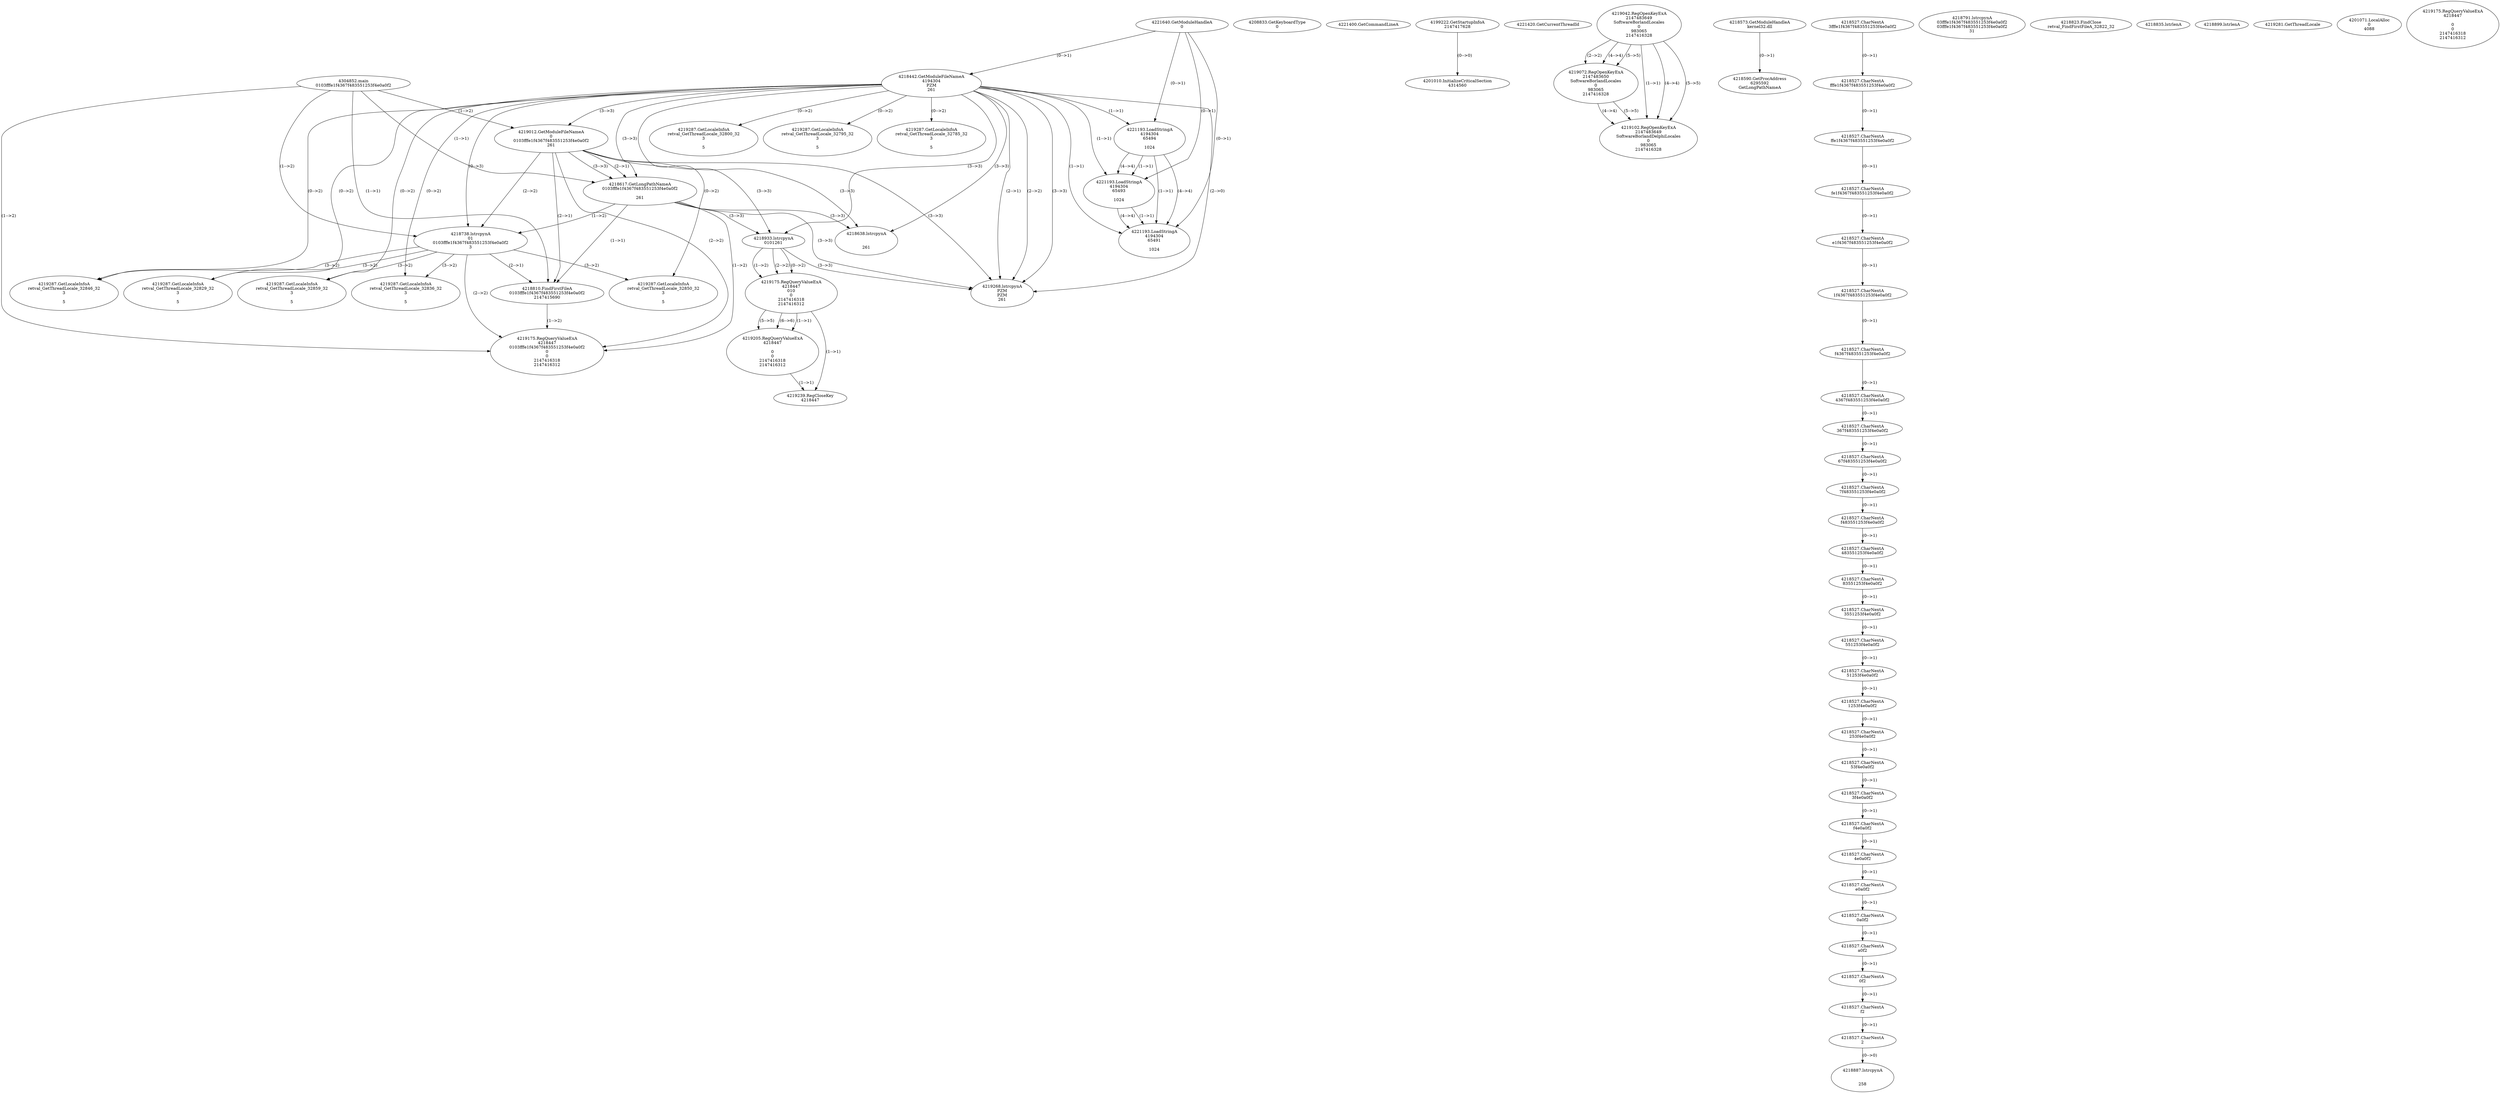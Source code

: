 // Global SCDG with merge call
digraph {
	0 [label="4304852.main
0103fffe1f4367f483551253f4e0a0f2"]
	1 [label="4221640.GetModuleHandleA
0"]
	2 [label="4208833.GetKeyboardType
0"]
	3 [label="4221400.GetCommandLineA
"]
	4 [label="4199222.GetStartupInfoA
2147417628"]
	5 [label="4221420.GetCurrentThreadId
"]
	6 [label="4218442.GetModuleFileNameA
4194304
PZM
261"]
	1 -> 6 [label="(0-->1)"]
	7 [label="4219012.GetModuleFileNameA
0
0103fffe1f4367f483551253f4e0a0f2
261"]
	0 -> 7 [label="(1-->2)"]
	6 -> 7 [label="(3-->3)"]
	8 [label="4219042.RegOpenKeyExA
2147483649
Software\Borland\Locales
0
983065
2147416328"]
	9 [label="4219072.RegOpenKeyExA
2147483650
Software\Borland\Locales
0
983065
2147416328"]
	8 -> 9 [label="(2-->2)"]
	8 -> 9 [label="(4-->4)"]
	8 -> 9 [label="(5-->5)"]
	10 [label="4218573.GetModuleHandleA
kernel32.dll"]
	11 [label="4218590.GetProcAddress
6295592
GetLongPathNameA"]
	10 -> 11 [label="(0-->1)"]
	12 [label="4218617.GetLongPathNameA
0103fffe1f4367f483551253f4e0a0f2

261"]
	0 -> 12 [label="(1-->1)"]
	7 -> 12 [label="(2-->1)"]
	6 -> 12 [label="(3-->3)"]
	7 -> 12 [label="(3-->3)"]
	13 [label="4218738.lstrcpynA
01
0103fffe1f4367f483551253f4e0a0f2
3"]
	0 -> 13 [label="(1-->2)"]
	7 -> 13 [label="(2-->2)"]
	12 -> 13 [label="(1-->2)"]
	6 -> 13 [label="(0-->3)"]
	14 [label="4218527.CharNextA
3fffe1f4367f483551253f4e0a0f2"]
	15 [label="4218527.CharNextA
fffe1f4367f483551253f4e0a0f2"]
	14 -> 15 [label="(0-->1)"]
	16 [label="4218527.CharNextA
ffe1f4367f483551253f4e0a0f2"]
	15 -> 16 [label="(0-->1)"]
	17 [label="4218527.CharNextA
fe1f4367f483551253f4e0a0f2"]
	16 -> 17 [label="(0-->1)"]
	18 [label="4218527.CharNextA
e1f4367f483551253f4e0a0f2"]
	17 -> 18 [label="(0-->1)"]
	19 [label="4218527.CharNextA
1f4367f483551253f4e0a0f2"]
	18 -> 19 [label="(0-->1)"]
	20 [label="4218527.CharNextA
f4367f483551253f4e0a0f2"]
	19 -> 20 [label="(0-->1)"]
	21 [label="4218527.CharNextA
4367f483551253f4e0a0f2"]
	20 -> 21 [label="(0-->1)"]
	22 [label="4218527.CharNextA
367f483551253f4e0a0f2"]
	21 -> 22 [label="(0-->1)"]
	23 [label="4218527.CharNextA
67f483551253f4e0a0f2"]
	22 -> 23 [label="(0-->1)"]
	24 [label="4218527.CharNextA
7f483551253f4e0a0f2"]
	23 -> 24 [label="(0-->1)"]
	25 [label="4218527.CharNextA
f483551253f4e0a0f2"]
	24 -> 25 [label="(0-->1)"]
	26 [label="4218527.CharNextA
483551253f4e0a0f2"]
	25 -> 26 [label="(0-->1)"]
	27 [label="4218527.CharNextA
83551253f4e0a0f2"]
	26 -> 27 [label="(0-->1)"]
	28 [label="4218527.CharNextA
3551253f4e0a0f2"]
	27 -> 28 [label="(0-->1)"]
	29 [label="4218527.CharNextA
551253f4e0a0f2"]
	28 -> 29 [label="(0-->1)"]
	30 [label="4218527.CharNextA
51253f4e0a0f2"]
	29 -> 30 [label="(0-->1)"]
	31 [label="4218527.CharNextA
1253f4e0a0f2"]
	30 -> 31 [label="(0-->1)"]
	32 [label="4218527.CharNextA
253f4e0a0f2"]
	31 -> 32 [label="(0-->1)"]
	33 [label="4218527.CharNextA
53f4e0a0f2"]
	32 -> 33 [label="(0-->1)"]
	34 [label="4218527.CharNextA
3f4e0a0f2"]
	33 -> 34 [label="(0-->1)"]
	35 [label="4218527.CharNextA
f4e0a0f2"]
	34 -> 35 [label="(0-->1)"]
	36 [label="4218527.CharNextA
4e0a0f2"]
	35 -> 36 [label="(0-->1)"]
	37 [label="4218527.CharNextA
e0a0f2"]
	36 -> 37 [label="(0-->1)"]
	38 [label="4218527.CharNextA
0a0f2"]
	37 -> 38 [label="(0-->1)"]
	39 [label="4218527.CharNextA
a0f2"]
	38 -> 39 [label="(0-->1)"]
	40 [label="4218527.CharNextA
0f2"]
	39 -> 40 [label="(0-->1)"]
	41 [label="4218527.CharNextA
f2"]
	40 -> 41 [label="(0-->1)"]
	42 [label="4218527.CharNextA
2"]
	41 -> 42 [label="(0-->1)"]
	43 [label="4218791.lstrcpynA
03fffe1f4367f483551253f4e0a0f2
03fffe1f4367f483551253f4e0a0f2
31"]
	44 [label="4218810.FindFirstFileA
0103fffe1f4367f483551253f4e0a0f2
2147415690"]
	0 -> 44 [label="(1-->1)"]
	7 -> 44 [label="(2-->1)"]
	12 -> 44 [label="(1-->1)"]
	13 -> 44 [label="(2-->1)"]
	45 [label="4218823.FindClose
retval_FindFirstFileA_32822_32"]
	46 [label="4218835.lstrlenA
"]
	47 [label="4218887.lstrcpynA


258"]
	42 -> 47 [label="(0-->0)"]
	48 [label="4218899.lstrlenA
"]
	49 [label="4218933.lstrcpynA
01\
01\
261"]
	6 -> 49 [label="(3-->3)"]
	7 -> 49 [label="(3-->3)"]
	12 -> 49 [label="(3-->3)"]
	50 [label="4219175.RegQueryValueExA
4218447
01\
0
0
2147416318
2147416312"]
	49 -> 50 [label="(1-->2)"]
	49 -> 50 [label="(2-->2)"]
	49 -> 50 [label="(0-->2)"]
	51 [label="4219205.RegQueryValueExA
4218447

0
0
2147416318
2147416312"]
	50 -> 51 [label="(1-->1)"]
	50 -> 51 [label="(5-->5)"]
	50 -> 51 [label="(6-->6)"]
	52 [label="4219239.RegCloseKey
4218447"]
	50 -> 52 [label="(1-->1)"]
	51 -> 52 [label="(1-->1)"]
	53 [label="4219268.lstrcpynA
PZM
PZM
261"]
	6 -> 53 [label="(2-->1)"]
	6 -> 53 [label="(2-->2)"]
	6 -> 53 [label="(3-->3)"]
	7 -> 53 [label="(3-->3)"]
	12 -> 53 [label="(3-->3)"]
	49 -> 53 [label="(3-->3)"]
	6 -> 53 [label="(2-->0)"]
	54 [label="4219281.GetThreadLocale
"]
	55 [label="4219287.GetLocaleInfoA
retval_GetThreadLocale_32846_32
3

5"]
	6 -> 55 [label="(0-->2)"]
	13 -> 55 [label="(3-->2)"]
	56 [label="4221193.LoadStringA
4194304
65494

1024"]
	1 -> 56 [label="(0-->1)"]
	6 -> 56 [label="(1-->1)"]
	57 [label="4221193.LoadStringA
4194304
65493

1024"]
	1 -> 57 [label="(0-->1)"]
	6 -> 57 [label="(1-->1)"]
	56 -> 57 [label="(1-->1)"]
	56 -> 57 [label="(4-->4)"]
	58 [label="4219175.RegQueryValueExA
4218447
0103fffe1f4367f483551253f4e0a0f2
0
0
2147416318
2147416312"]
	0 -> 58 [label="(1-->2)"]
	7 -> 58 [label="(2-->2)"]
	12 -> 58 [label="(1-->2)"]
	13 -> 58 [label="(2-->2)"]
	44 -> 58 [label="(1-->2)"]
	59 [label="4219287.GetLocaleInfoA
retval_GetThreadLocale_32829_32
3

5"]
	6 -> 59 [label="(0-->2)"]
	13 -> 59 [label="(3-->2)"]
	60 [label="4201010.InitializeCriticalSection
4314560"]
	4 -> 60 [label="(0-->0)"]
	61 [label="4201071.LocalAlloc
0
4088"]
	62 [label="4219287.GetLocaleInfoA
retval_GetThreadLocale_32859_32
3

5"]
	6 -> 62 [label="(0-->2)"]
	13 -> 62 [label="(3-->2)"]
	63 [label="4221193.LoadStringA
4194304
65491

1024"]
	1 -> 63 [label="(0-->1)"]
	6 -> 63 [label="(1-->1)"]
	56 -> 63 [label="(1-->1)"]
	57 -> 63 [label="(1-->1)"]
	56 -> 63 [label="(4-->4)"]
	57 -> 63 [label="(4-->4)"]
	64 [label="4218638.lstrcpynA


261"]
	6 -> 64 [label="(3-->3)"]
	7 -> 64 [label="(3-->3)"]
	12 -> 64 [label="(3-->3)"]
	65 [label="4219175.RegQueryValueExA
4218447

0
0
2147416318
2147416312"]
	66 [label="4219287.GetLocaleInfoA
retval_GetThreadLocale_32800_32
3

5"]
	6 -> 66 [label="(0-->2)"]
	67 [label="4219102.RegOpenKeyExA
2147483649
Software\Borland\Delphi\Locales
0
983065
2147416328"]
	8 -> 67 [label="(1-->1)"]
	8 -> 67 [label="(4-->4)"]
	9 -> 67 [label="(4-->4)"]
	8 -> 67 [label="(5-->5)"]
	9 -> 67 [label="(5-->5)"]
	68 [label="4219287.GetLocaleInfoA
retval_GetThreadLocale_32795_32
3

5"]
	6 -> 68 [label="(0-->2)"]
	69 [label="4219287.GetLocaleInfoA
retval_GetThreadLocale_32785_32
3

5"]
	6 -> 69 [label="(0-->2)"]
	70 [label="4219287.GetLocaleInfoA
retval_GetThreadLocale_32836_32
3

5"]
	6 -> 70 [label="(0-->2)"]
	13 -> 70 [label="(3-->2)"]
	71 [label="4219287.GetLocaleInfoA
retval_GetThreadLocale_32850_32
3

5"]
	6 -> 71 [label="(0-->2)"]
	13 -> 71 [label="(3-->2)"]
}
